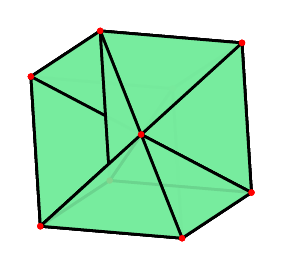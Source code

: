 % polymake for aryamanjal
% Mon Feb 20 15:54:44 2023
% unnamed

\begin{tikzpicture}[x  = {(0.9cm,-0.076cm)},
                    y  = {(-0.06cm,0.95cm)},
                    z  = {(-0.44cm,-0.29cm)},
                    scale = 1,
                    color = {lightgray}]


  % DEF COORDINATES
  \coordinate (v0_unnamed__1) at (0, 0, 0);
  \coordinate (v1_unnamed__1) at (-1, -1, 1);
  \coordinate (v2_unnamed__1) at (-1, 1, 1);
  \coordinate (v3_unnamed__1) at (1, 1, 1);
  \coordinate (v4_unnamed__1) at (1, -1, 1);


  % VERTEXCOLOR
  \definecolor{vertexcolor_unnamed__1}{rgb}{ 1 0 0 }

  % DEF VERTEXSTYLES
  \tikzstyle{vertexstyle_unnamed__1} = [circle, scale=0.25pt, fill=vertexcolor_unnamed__1,]

  % FACETCOLOR
  \definecolor{facetcolor_unnamed__1}{rgb}{ 0.467 0.925 0.62 }

  % EDGECOLOR
  \definecolor{edgecolor_unnamed__1}{rgb}{ 0 0 0 }
  \tikzstyle{facetstyle_unnamed__1} = [fill=facetcolor_unnamed__1, fill opacity=0.9, draw=edgecolor_unnamed__1, line width=1 pt, line cap=round, line join=round]

  % FACES and EDGES and POINTS in the right order
  \draw[facetstyle_unnamed__1] (v0_unnamed__1) -- (v3_unnamed__1) -- (v4_unnamed__1) -- (v0_unnamed__1) -- cycle;
  \draw[facetstyle_unnamed__1] (v2_unnamed__1) -- (v3_unnamed__1) -- (v0_unnamed__1) -- (v2_unnamed__1) -- cycle;
  \draw[facetstyle_unnamed__1] (v0_unnamed__1) -- (v4_unnamed__1) -- (v1_unnamed__1) -- (v0_unnamed__1) -- cycle;
  \draw[facetstyle_unnamed__1] (v1_unnamed__1) -- (v2_unnamed__1) -- (v0_unnamed__1) -- (v1_unnamed__1) -- cycle;

  % POINTS
   \node at (v0_unnamed__1) [vertexstyle_unnamed__1] {};

  \draw[facetstyle_unnamed__1] (v4_unnamed__1) -- (v3_unnamed__1) -- (v2_unnamed__1) -- (v1_unnamed__1) -- (v4_unnamed__1) -- cycle;

  % POINTS
  \foreach \i in {1,2,4,3} {
    \node at (v\i_unnamed__1) [vertexstyle_unnamed__1] {};
  }


  % DEF COORDINATES
  \coordinate (v0_unnamed__2) at (0, 0, 0);
  \coordinate (v1_unnamed__2) at (-1, 1, -1);
  \coordinate (v2_unnamed__2) at (-1, 1, 1);
  \coordinate (v3_unnamed__2) at (1, 1, -1);
  \coordinate (v4_unnamed__2) at (1, 1, 1);


  % VERTEXCOLOR
  \definecolor{vertexcolor_unnamed__2}{rgb}{ 1 0 0 }

  % DEF VERTEXSTYLES
  \tikzstyle{vertexstyle_unnamed__2} = [circle, scale=0.25pt, fill=vertexcolor_unnamed__2,]

  % FACETCOLOR
  \definecolor{facetcolor_unnamed__2}{rgb}{ 0.467 0.925 0.62 }

  % EDGECOLOR
  \definecolor{edgecolor_unnamed__2}{rgb}{ 0 0 0 }
  \tikzstyle{facetstyle_unnamed__2} = [fill=facetcolor_unnamed__2, fill opacity=0.9, draw=edgecolor_unnamed__2, line width=1 pt, line cap=round, line join=round]

  % FACES and EDGES and POINTS in the right order
  \draw[facetstyle_unnamed__2] (v3_unnamed__2) -- (v0_unnamed__2) -- (v1_unnamed__2) -- (v3_unnamed__2) -- cycle;
  \draw[facetstyle_unnamed__2] (v1_unnamed__2) -- (v0_unnamed__2) -- (v2_unnamed__2) -- (v1_unnamed__2) -- cycle;
  \draw[facetstyle_unnamed__2] (v4_unnamed__2) -- (v0_unnamed__2) -- (v3_unnamed__2) -- (v4_unnamed__2) -- cycle;
  \draw[facetstyle_unnamed__2] (v4_unnamed__2) -- (v2_unnamed__2) -- (v0_unnamed__2) -- (v4_unnamed__2) -- cycle;
  \draw[facetstyle_unnamed__2] (v4_unnamed__2) -- (v3_unnamed__2) -- (v1_unnamed__2) -- (v2_unnamed__2) -- (v4_unnamed__2) -- cycle;

  % POINTS
  \foreach \i in {2,4,0,1,3} {
    \node at (v\i_unnamed__2) [vertexstyle_unnamed__2] {};
  }


  % DEF COORDINATES
  \coordinate (v0_unnamed__3) at (1, -1, -1);
  \coordinate (v1_unnamed__3) at (1, -1, 1);
  \coordinate (v2_unnamed__3) at (0, 0, 0);
  \coordinate (v3_unnamed__3) at (1, 1, -1);
  \coordinate (v4_unnamed__3) at (1, 1, 1);


  % VERTEXCOLOR
  \definecolor{vertexcolor_unnamed__3}{rgb}{ 1 0 0 }

  % DEF VERTEXSTYLES
  \tikzstyle{vertexstyle_unnamed__3} = [circle, scale=0.25pt, fill=vertexcolor_unnamed__3,]

  % FACETCOLOR
  \definecolor{facetcolor_unnamed__3}{rgb}{ 0.467 0.925 0.62 }

  % EDGECOLOR
  \definecolor{edgecolor_unnamed__3}{rgb}{ 0 0 0 }
  \tikzstyle{facetstyle_unnamed__3} = [fill=facetcolor_unnamed__3, fill opacity=0.9, draw=edgecolor_unnamed__3, line width=1 pt, line cap=round, line join=round]

  % FACES and EDGES and POINTS in the right order
  \draw[facetstyle_unnamed__3] (v0_unnamed__3) -- (v1_unnamed__3) -- (v2_unnamed__3) -- (v0_unnamed__3) -- cycle;
  \draw[facetstyle_unnamed__3] (v2_unnamed__3) -- (v4_unnamed__3) -- (v3_unnamed__3) -- (v2_unnamed__3) -- cycle;
  \draw[facetstyle_unnamed__3] (v3_unnamed__3) -- (v0_unnamed__3) -- (v2_unnamed__3) -- (v3_unnamed__3) -- cycle;
  \draw[facetstyle_unnamed__3] (v2_unnamed__3) -- (v1_unnamed__3) -- (v4_unnamed__3) -- (v2_unnamed__3) -- cycle;
  \draw[facetstyle_unnamed__3] (v4_unnamed__3) -- (v1_unnamed__3) -- (v0_unnamed__3) -- (v3_unnamed__3) -- (v4_unnamed__3) -- cycle;

  % POINTS
  \foreach \i in {1,4,2,0,3} {
    \node at (v\i_unnamed__3) [vertexstyle_unnamed__3] {};
  }


  % DEF COORDINATES
  \coordinate (v0_unnamed__4) at (-1, -1, -1);
  \coordinate (v1_unnamed__4) at (-1, -1, 1);
  \coordinate (v2_unnamed__4) at (-1, 1, -1);
  \coordinate (v3_unnamed__4) at (-1, 1, 1);
  \coordinate (v4_unnamed__4) at (0, 0, 0);


  % VERTEXCOLOR
  \definecolor{vertexcolor_unnamed__4}{rgb}{ 1 0 0 }

  % DEF VERTEXSTYLES
  \tikzstyle{vertexstyle_unnamed__4} = [circle, scale=0.25pt, fill=vertexcolor_unnamed__4,]

  % FACETCOLOR
  \definecolor{facetcolor_unnamed__4}{rgb}{ 0.467 0.925 0.62 }

  % EDGECOLOR
  \definecolor{edgecolor_unnamed__4}{rgb}{ 0 0 0 }
  \tikzstyle{facetstyle_unnamed__4} = [fill=facetcolor_unnamed__4, fill opacity=0.9, draw=edgecolor_unnamed__4, line width=1 pt, line cap=round, line join=round]

  % FACES and EDGES and POINTS in the right order
  \draw[facetstyle_unnamed__4] (v0_unnamed__4) -- (v2_unnamed__4) -- (v4_unnamed__4) -- (v0_unnamed__4) -- cycle;
  \draw[facetstyle_unnamed__4] (v3_unnamed__4) -- (v2_unnamed__4) -- (v0_unnamed__4) -- (v1_unnamed__4) -- (v3_unnamed__4) -- cycle;
  \draw[facetstyle_unnamed__4] (v4_unnamed__4) -- (v2_unnamed__4) -- (v3_unnamed__4) -- (v4_unnamed__4) -- cycle;
  \draw[facetstyle_unnamed__4] (v4_unnamed__4) -- (v3_unnamed__4) -- (v1_unnamed__4) -- (v4_unnamed__4) -- cycle;
  \draw[facetstyle_unnamed__4] (v1_unnamed__4) -- (v0_unnamed__4) -- (v4_unnamed__4) -- (v1_unnamed__4) -- cycle;

  % POINTS
  \foreach \i in {1,3,4,0,2} {
    \node at (v\i_unnamed__4) [vertexstyle_unnamed__4] {};
  }


  % DEF COORDINATES
  \coordinate (v0_unnamed__5) at (-1, 1, -1);
  \coordinate (v1_unnamed__5) at (-1, -1, -1);
  \coordinate (v2_unnamed__5) at (1, 1, -1);
  \coordinate (v3_unnamed__5) at (0, 0, 0);
  \coordinate (v4_unnamed__5) at (1, -1, -1);


  % VERTEXCOLOR
  \definecolor{vertexcolor_unnamed__5}{rgb}{ 1 0 0 }

  % DEF VERTEXSTYLES
  \tikzstyle{vertexstyle_unnamed__5} = [circle, scale=0.25pt, fill=vertexcolor_unnamed__5,]

  % FACETCOLOR
  \definecolor{facetcolor_unnamed__5}{rgb}{ 0.467 0.925 0.62 }

  % EDGECOLOR
  \definecolor{edgecolor_unnamed__5}{rgb}{ 0 0 0 }
  \tikzstyle{facetstyle_unnamed__5} = [fill=facetcolor_unnamed__5, fill opacity=0.9, draw=edgecolor_unnamed__5, line width=1 pt, line cap=round, line join=round]

  % FACES and EDGES and POINTS in the right order
  \draw[facetstyle_unnamed__5] (v2_unnamed__5) -- (v4_unnamed__5) -- (v1_unnamed__5) -- (v0_unnamed__5) -- (v2_unnamed__5) -- cycle;
  \draw[facetstyle_unnamed__5] (v2_unnamed__5) -- (v3_unnamed__5) -- (v4_unnamed__5) -- (v2_unnamed__5) -- cycle;
  \draw[facetstyle_unnamed__5] (v2_unnamed__5) -- (v0_unnamed__5) -- (v3_unnamed__5) -- (v2_unnamed__5) -- cycle;
  \draw[facetstyle_unnamed__5] (v4_unnamed__5) -- (v3_unnamed__5) -- (v1_unnamed__5) -- (v4_unnamed__5) -- cycle;
  \draw[facetstyle_unnamed__5] (v1_unnamed__5) -- (v3_unnamed__5) -- (v0_unnamed__5) -- (v1_unnamed__5) -- cycle;

  % POINTS
  \foreach \i in {3,1,0,4,2} {
    \node at (v\i_unnamed__5) [vertexstyle_unnamed__5] {};
  }


  % DEF COORDINATES
  \coordinate (v0_unnamed__6) at (-1, -1, 1);
  \coordinate (v1_unnamed__6) at (-1, -1, -1);
  \coordinate (v2_unnamed__6) at (1, -1, 1);
  \coordinate (v3_unnamed__6) at (0, 0, 0);
  \coordinate (v4_unnamed__6) at (1, -1, -1);


  % VERTEXCOLOR
  \definecolor{vertexcolor_unnamed__6}{rgb}{ 1 0 0 }

  % DEF VERTEXSTYLES
  \tikzstyle{vertexstyle_unnamed__6} = [circle, scale=0.25pt, fill=vertexcolor_unnamed__6,]

  % FACETCOLOR
  \definecolor{facetcolor_unnamed__6}{rgb}{ 0.467 0.925 0.62 }

  % EDGECOLOR
  \definecolor{edgecolor_unnamed__6}{rgb}{ 0 0 0 }
  \tikzstyle{facetstyle_unnamed__6} = [fill=facetcolor_unnamed__6, fill opacity=0.9, draw=edgecolor_unnamed__6, line width=1 pt, line cap=round, line join=round]

  % FACES and EDGES and POINTS in the right order
  \draw[facetstyle_unnamed__6] (v3_unnamed__6) -- (v4_unnamed__6) -- (v1_unnamed__6) -- (v3_unnamed__6) -- cycle;
  \draw[facetstyle_unnamed__6] (v1_unnamed__6) -- (v0_unnamed__6) -- (v3_unnamed__6) -- (v1_unnamed__6) -- cycle;
  \draw[facetstyle_unnamed__6] (v4_unnamed__6) -- (v2_unnamed__6) -- (v0_unnamed__6) -- (v1_unnamed__6) -- (v4_unnamed__6) -- cycle;

  % POINTS
   \node at (v1_unnamed__6) [vertexstyle_unnamed__6] {};

  \draw[facetstyle_unnamed__6] (v3_unnamed__6) -- (v2_unnamed__6) -- (v4_unnamed__6) -- (v3_unnamed__6) -- cycle;
  \draw[facetstyle_unnamed__6] (v0_unnamed__6) -- (v2_unnamed__6) -- (v3_unnamed__6) -- (v0_unnamed__6) -- cycle;

  % POINTS
  \foreach \i in {0,2,3,4} {
    \node at (v\i_unnamed__6) [vertexstyle_unnamed__6] {};
  }


\end{tikzpicture}
